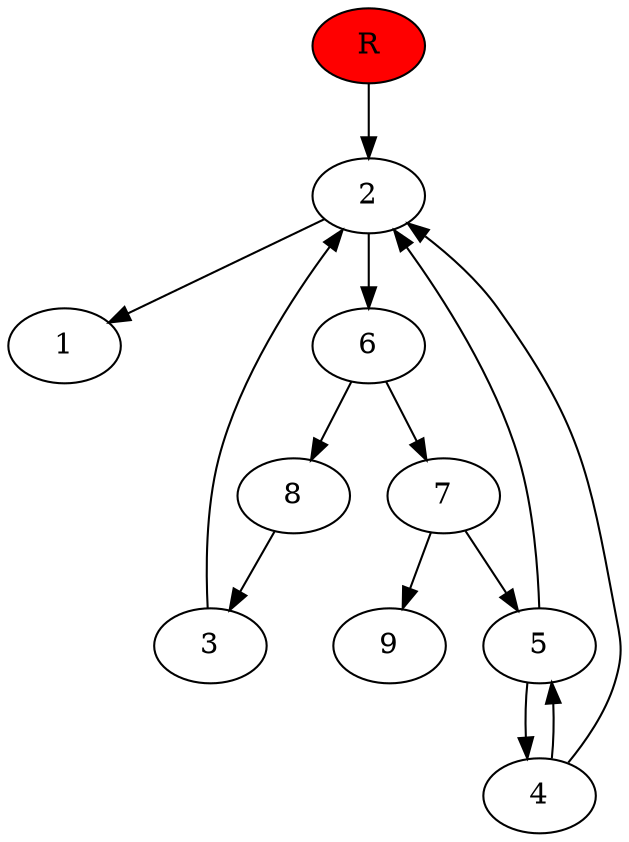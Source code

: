 digraph prb72243 {
	1
	2
	3
	4
	5
	6
	7
	8
	R [fillcolor="#ff0000" style=filled]
	2 -> 1
	2 -> 6
	3 -> 2
	4 -> 2
	4 -> 5
	5 -> 2
	5 -> 4
	6 -> 7
	6 -> 8
	7 -> 5
	7 -> 9
	8 -> 3
	R -> 2
}

